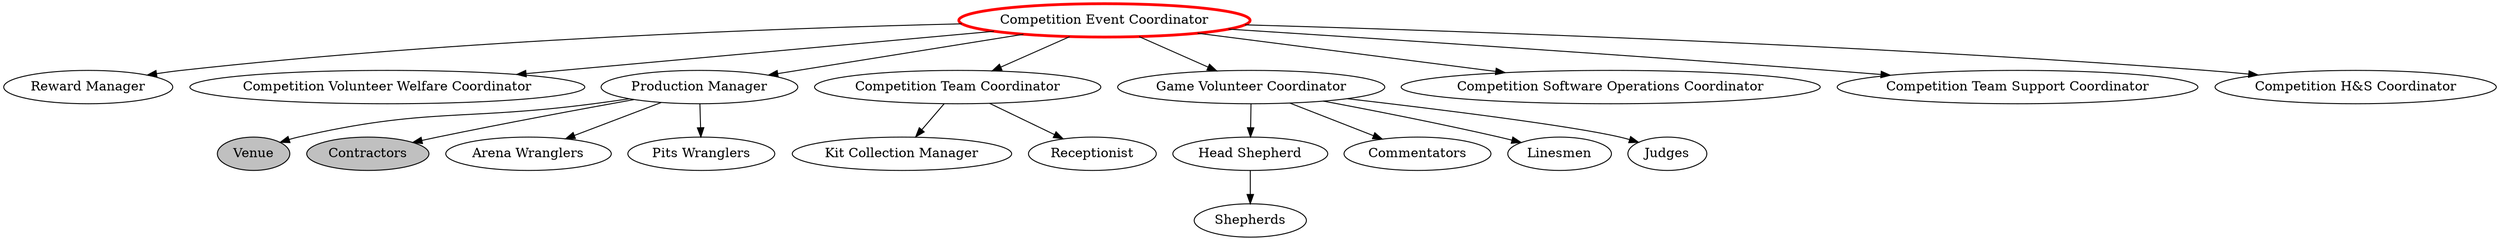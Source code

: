 digraph {
	# Competition Coordinator Subordinates
	comp_event_coord [label="Competition Event Coordinator" color=red penwidth=3];

	# Competition Event Coordinator Subordinates
	reward_manager[label="Reward Manager"];
	comp_volunteer_welfare[label="Competition Volunteer Welfare Coordinator"];
	prod_manager[label="Production Manager"];
	comp_team_coord[label="Competition Team Coordinator"];
	comp_game_vol_coord[label="Game Volunteer Coordinator"];
	comp_sw_ops_coord[label="Competition Software Operations Coordinator"];
	comp_team_support[label="Competition Team Support Coordinator"];
	comp_hs_coord[label="Competition H&S Coordinator"];
	
	# Competition Team Coordinator Subordinates
	kit_collection_manager[label="Kit Collection Manager"];
	receptionist[label="Receptionist"];
	
	# Production Manager Subordinates
	venue[label="Venue" fillcolor=grey style=filled];
	contractors[label="Contractors" fillcolor=grey style=filled];
	arena_wranglers[label="Arena Wranglers"];
	pits_wranglers[label="Pits Wranglers"];
	
	# Game Volunteer Coordinator Subordinates
	head_shepherd[label="Head Shepherd"];
	commentators[label="Commentators"];
	linesmen[label="Linesmen"];
	judges[label="Judges"];
	
	shepherds[label="Shepherds"];
	
	###### Connections between nodes
	comp_event_coord -> { reward_manager comp_volunteer_welfare
                prod_manager comp_team_coord comp_game_vol_coord
		comp_sw_ops_coord comp_team_support comp_hs_coord
		};
		
	comp_team_coord -> { kit_collection_manager receptionist };

	comp_game_vol_coord -> { head_shepherd commentators linesmen judges };
	
	prod_manager -> { venue contractors arena_wranglers pits_wranglers };

	head_shepherd -> shepherds;
}
